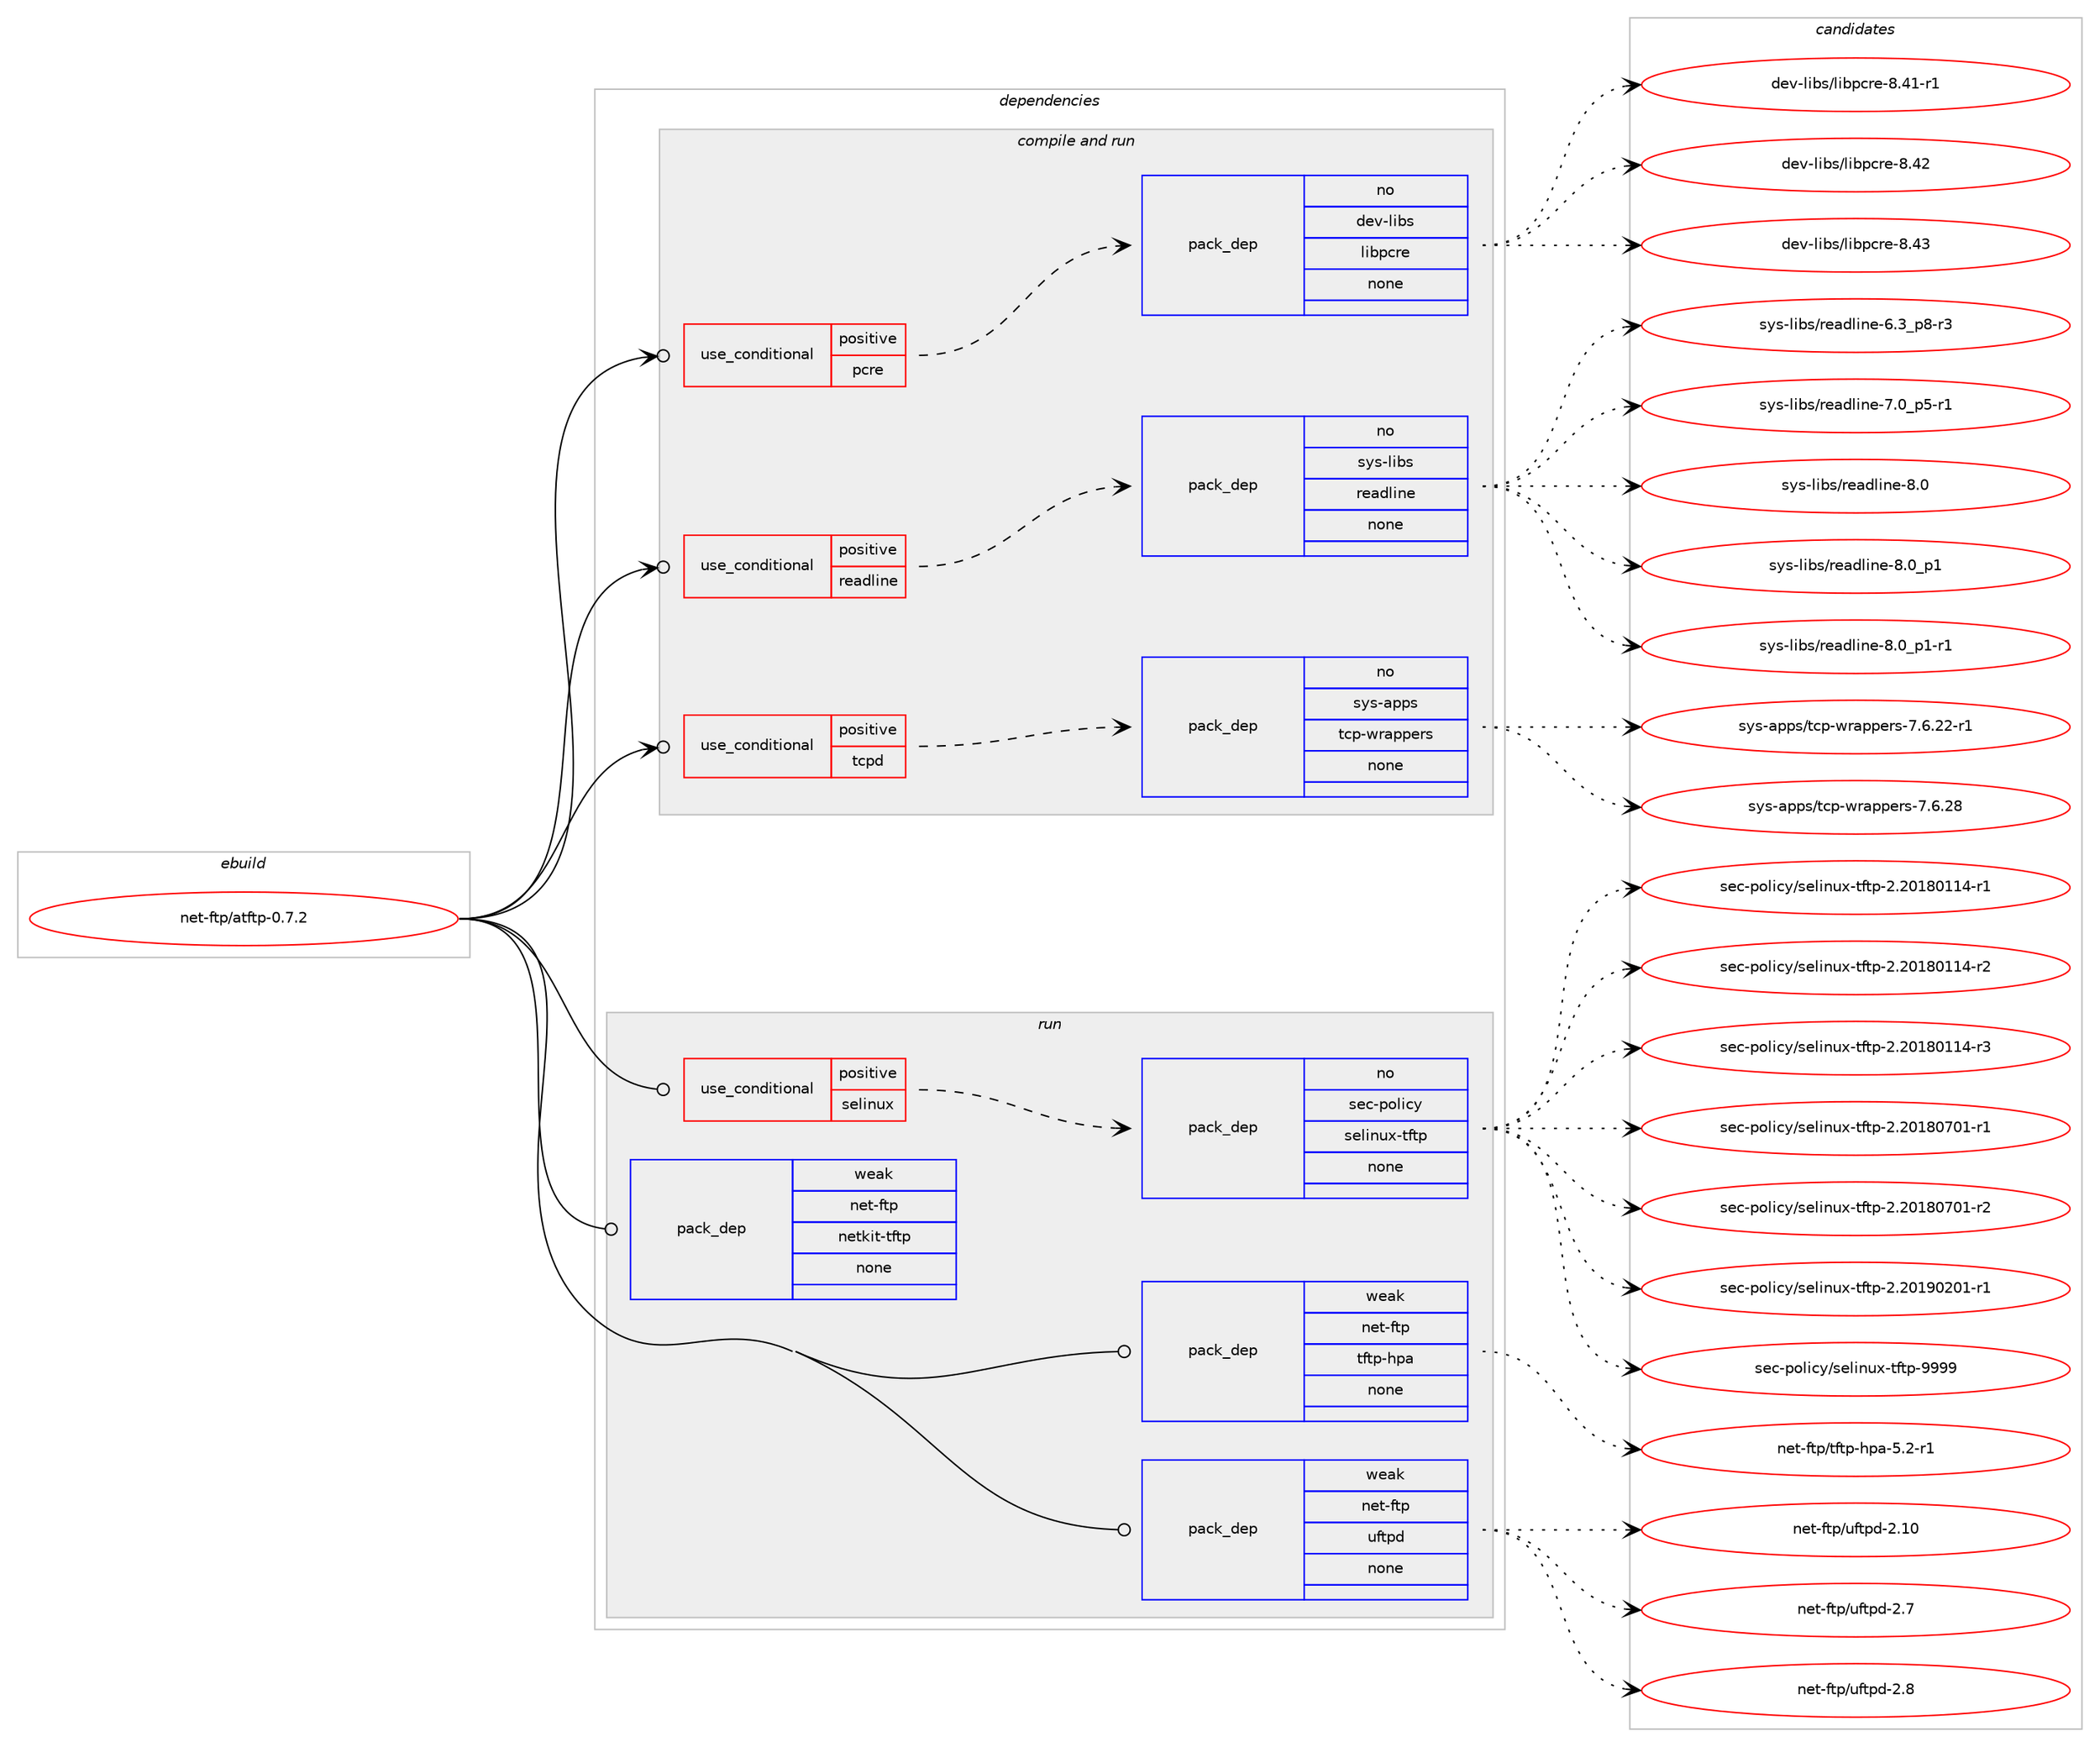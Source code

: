 digraph prolog {

# *************
# Graph options
# *************

newrank=true;
concentrate=true;
compound=true;
graph [rankdir=LR,fontname=Helvetica,fontsize=10,ranksep=1.5];#, ranksep=2.5, nodesep=0.2];
edge  [arrowhead=vee];
node  [fontname=Helvetica,fontsize=10];

# **********
# The ebuild
# **********

subgraph cluster_leftcol {
color=gray;
rank=same;
label=<<i>ebuild</i>>;
id [label="net-ftp/atftp-0.7.2", color=red, width=4, href="../net-ftp/atftp-0.7.2.svg"];
}

# ****************
# The dependencies
# ****************

subgraph cluster_midcol {
color=gray;
label=<<i>dependencies</i>>;
subgraph cluster_compile {
fillcolor="#eeeeee";
style=filled;
label=<<i>compile</i>>;
}
subgraph cluster_compileandrun {
fillcolor="#eeeeee";
style=filled;
label=<<i>compile and run</i>>;
subgraph cond200036 {
dependency821071 [label=<<TABLE BORDER="0" CELLBORDER="1" CELLSPACING="0" CELLPADDING="4"><TR><TD ROWSPAN="3" CELLPADDING="10">use_conditional</TD></TR><TR><TD>positive</TD></TR><TR><TD>pcre</TD></TR></TABLE>>, shape=none, color=red];
subgraph pack606670 {
dependency821072 [label=<<TABLE BORDER="0" CELLBORDER="1" CELLSPACING="0" CELLPADDING="4" WIDTH="220"><TR><TD ROWSPAN="6" CELLPADDING="30">pack_dep</TD></TR><TR><TD WIDTH="110">no</TD></TR><TR><TD>dev-libs</TD></TR><TR><TD>libpcre</TD></TR><TR><TD>none</TD></TR><TR><TD></TD></TR></TABLE>>, shape=none, color=blue];
}
dependency821071:e -> dependency821072:w [weight=20,style="dashed",arrowhead="vee"];
}
id:e -> dependency821071:w [weight=20,style="solid",arrowhead="odotvee"];
subgraph cond200037 {
dependency821073 [label=<<TABLE BORDER="0" CELLBORDER="1" CELLSPACING="0" CELLPADDING="4"><TR><TD ROWSPAN="3" CELLPADDING="10">use_conditional</TD></TR><TR><TD>positive</TD></TR><TR><TD>readline</TD></TR></TABLE>>, shape=none, color=red];
subgraph pack606671 {
dependency821074 [label=<<TABLE BORDER="0" CELLBORDER="1" CELLSPACING="0" CELLPADDING="4" WIDTH="220"><TR><TD ROWSPAN="6" CELLPADDING="30">pack_dep</TD></TR><TR><TD WIDTH="110">no</TD></TR><TR><TD>sys-libs</TD></TR><TR><TD>readline</TD></TR><TR><TD>none</TD></TR><TR><TD></TD></TR></TABLE>>, shape=none, color=blue];
}
dependency821073:e -> dependency821074:w [weight=20,style="dashed",arrowhead="vee"];
}
id:e -> dependency821073:w [weight=20,style="solid",arrowhead="odotvee"];
subgraph cond200038 {
dependency821075 [label=<<TABLE BORDER="0" CELLBORDER="1" CELLSPACING="0" CELLPADDING="4"><TR><TD ROWSPAN="3" CELLPADDING="10">use_conditional</TD></TR><TR><TD>positive</TD></TR><TR><TD>tcpd</TD></TR></TABLE>>, shape=none, color=red];
subgraph pack606672 {
dependency821076 [label=<<TABLE BORDER="0" CELLBORDER="1" CELLSPACING="0" CELLPADDING="4" WIDTH="220"><TR><TD ROWSPAN="6" CELLPADDING="30">pack_dep</TD></TR><TR><TD WIDTH="110">no</TD></TR><TR><TD>sys-apps</TD></TR><TR><TD>tcp-wrappers</TD></TR><TR><TD>none</TD></TR><TR><TD></TD></TR></TABLE>>, shape=none, color=blue];
}
dependency821075:e -> dependency821076:w [weight=20,style="dashed",arrowhead="vee"];
}
id:e -> dependency821075:w [weight=20,style="solid",arrowhead="odotvee"];
}
subgraph cluster_run {
fillcolor="#eeeeee";
style=filled;
label=<<i>run</i>>;
subgraph cond200039 {
dependency821077 [label=<<TABLE BORDER="0" CELLBORDER="1" CELLSPACING="0" CELLPADDING="4"><TR><TD ROWSPAN="3" CELLPADDING="10">use_conditional</TD></TR><TR><TD>positive</TD></TR><TR><TD>selinux</TD></TR></TABLE>>, shape=none, color=red];
subgraph pack606673 {
dependency821078 [label=<<TABLE BORDER="0" CELLBORDER="1" CELLSPACING="0" CELLPADDING="4" WIDTH="220"><TR><TD ROWSPAN="6" CELLPADDING="30">pack_dep</TD></TR><TR><TD WIDTH="110">no</TD></TR><TR><TD>sec-policy</TD></TR><TR><TD>selinux-tftp</TD></TR><TR><TD>none</TD></TR><TR><TD></TD></TR></TABLE>>, shape=none, color=blue];
}
dependency821077:e -> dependency821078:w [weight=20,style="dashed",arrowhead="vee"];
}
id:e -> dependency821077:w [weight=20,style="solid",arrowhead="odot"];
subgraph pack606674 {
dependency821079 [label=<<TABLE BORDER="0" CELLBORDER="1" CELLSPACING="0" CELLPADDING="4" WIDTH="220"><TR><TD ROWSPAN="6" CELLPADDING="30">pack_dep</TD></TR><TR><TD WIDTH="110">weak</TD></TR><TR><TD>net-ftp</TD></TR><TR><TD>netkit-tftp</TD></TR><TR><TD>none</TD></TR><TR><TD></TD></TR></TABLE>>, shape=none, color=blue];
}
id:e -> dependency821079:w [weight=20,style="solid",arrowhead="odot"];
subgraph pack606675 {
dependency821080 [label=<<TABLE BORDER="0" CELLBORDER="1" CELLSPACING="0" CELLPADDING="4" WIDTH="220"><TR><TD ROWSPAN="6" CELLPADDING="30">pack_dep</TD></TR><TR><TD WIDTH="110">weak</TD></TR><TR><TD>net-ftp</TD></TR><TR><TD>tftp-hpa</TD></TR><TR><TD>none</TD></TR><TR><TD></TD></TR></TABLE>>, shape=none, color=blue];
}
id:e -> dependency821080:w [weight=20,style="solid",arrowhead="odot"];
subgraph pack606676 {
dependency821081 [label=<<TABLE BORDER="0" CELLBORDER="1" CELLSPACING="0" CELLPADDING="4" WIDTH="220"><TR><TD ROWSPAN="6" CELLPADDING="30">pack_dep</TD></TR><TR><TD WIDTH="110">weak</TD></TR><TR><TD>net-ftp</TD></TR><TR><TD>uftpd</TD></TR><TR><TD>none</TD></TR><TR><TD></TD></TR></TABLE>>, shape=none, color=blue];
}
id:e -> dependency821081:w [weight=20,style="solid",arrowhead="odot"];
}
}

# **************
# The candidates
# **************

subgraph cluster_choices {
rank=same;
color=gray;
label=<<i>candidates</i>>;

subgraph choice606670 {
color=black;
nodesep=1;
choice100101118451081059811547108105981129911410145564652494511449 [label="dev-libs/libpcre-8.41-r1", color=red, width=4,href="../dev-libs/libpcre-8.41-r1.svg"];
choice10010111845108105981154710810598112991141014556465250 [label="dev-libs/libpcre-8.42", color=red, width=4,href="../dev-libs/libpcre-8.42.svg"];
choice10010111845108105981154710810598112991141014556465251 [label="dev-libs/libpcre-8.43", color=red, width=4,href="../dev-libs/libpcre-8.43.svg"];
dependency821072:e -> choice100101118451081059811547108105981129911410145564652494511449:w [style=dotted,weight="100"];
dependency821072:e -> choice10010111845108105981154710810598112991141014556465250:w [style=dotted,weight="100"];
dependency821072:e -> choice10010111845108105981154710810598112991141014556465251:w [style=dotted,weight="100"];
}
subgraph choice606671 {
color=black;
nodesep=1;
choice115121115451081059811547114101971001081051101014554465195112564511451 [label="sys-libs/readline-6.3_p8-r3", color=red, width=4,href="../sys-libs/readline-6.3_p8-r3.svg"];
choice115121115451081059811547114101971001081051101014555464895112534511449 [label="sys-libs/readline-7.0_p5-r1", color=red, width=4,href="../sys-libs/readline-7.0_p5-r1.svg"];
choice1151211154510810598115471141019710010810511010145564648 [label="sys-libs/readline-8.0", color=red, width=4,href="../sys-libs/readline-8.0.svg"];
choice11512111545108105981154711410197100108105110101455646489511249 [label="sys-libs/readline-8.0_p1", color=red, width=4,href="../sys-libs/readline-8.0_p1.svg"];
choice115121115451081059811547114101971001081051101014556464895112494511449 [label="sys-libs/readline-8.0_p1-r1", color=red, width=4,href="../sys-libs/readline-8.0_p1-r1.svg"];
dependency821074:e -> choice115121115451081059811547114101971001081051101014554465195112564511451:w [style=dotted,weight="100"];
dependency821074:e -> choice115121115451081059811547114101971001081051101014555464895112534511449:w [style=dotted,weight="100"];
dependency821074:e -> choice1151211154510810598115471141019710010810511010145564648:w [style=dotted,weight="100"];
dependency821074:e -> choice11512111545108105981154711410197100108105110101455646489511249:w [style=dotted,weight="100"];
dependency821074:e -> choice115121115451081059811547114101971001081051101014556464895112494511449:w [style=dotted,weight="100"];
}
subgraph choice606672 {
color=black;
nodesep=1;
choice115121115459711211211547116991124511911497112112101114115455546544650504511449 [label="sys-apps/tcp-wrappers-7.6.22-r1", color=red, width=4,href="../sys-apps/tcp-wrappers-7.6.22-r1.svg"];
choice11512111545971121121154711699112451191149711211210111411545554654465056 [label="sys-apps/tcp-wrappers-7.6.28", color=red, width=4,href="../sys-apps/tcp-wrappers-7.6.28.svg"];
dependency821076:e -> choice115121115459711211211547116991124511911497112112101114115455546544650504511449:w [style=dotted,weight="100"];
dependency821076:e -> choice11512111545971121121154711699112451191149711211210111411545554654465056:w [style=dotted,weight="100"];
}
subgraph choice606673 {
color=black;
nodesep=1;
choice115101994511211110810599121471151011081051101171204511610211611245504650484956484949524511449 [label="sec-policy/selinux-tftp-2.20180114-r1", color=red, width=4,href="../sec-policy/selinux-tftp-2.20180114-r1.svg"];
choice115101994511211110810599121471151011081051101171204511610211611245504650484956484949524511450 [label="sec-policy/selinux-tftp-2.20180114-r2", color=red, width=4,href="../sec-policy/selinux-tftp-2.20180114-r2.svg"];
choice115101994511211110810599121471151011081051101171204511610211611245504650484956484949524511451 [label="sec-policy/selinux-tftp-2.20180114-r3", color=red, width=4,href="../sec-policy/selinux-tftp-2.20180114-r3.svg"];
choice115101994511211110810599121471151011081051101171204511610211611245504650484956485548494511449 [label="sec-policy/selinux-tftp-2.20180701-r1", color=red, width=4,href="../sec-policy/selinux-tftp-2.20180701-r1.svg"];
choice115101994511211110810599121471151011081051101171204511610211611245504650484956485548494511450 [label="sec-policy/selinux-tftp-2.20180701-r2", color=red, width=4,href="../sec-policy/selinux-tftp-2.20180701-r2.svg"];
choice115101994511211110810599121471151011081051101171204511610211611245504650484957485048494511449 [label="sec-policy/selinux-tftp-2.20190201-r1", color=red, width=4,href="../sec-policy/selinux-tftp-2.20190201-r1.svg"];
choice11510199451121111081059912147115101108105110117120451161021161124557575757 [label="sec-policy/selinux-tftp-9999", color=red, width=4,href="../sec-policy/selinux-tftp-9999.svg"];
dependency821078:e -> choice115101994511211110810599121471151011081051101171204511610211611245504650484956484949524511449:w [style=dotted,weight="100"];
dependency821078:e -> choice115101994511211110810599121471151011081051101171204511610211611245504650484956484949524511450:w [style=dotted,weight="100"];
dependency821078:e -> choice115101994511211110810599121471151011081051101171204511610211611245504650484956484949524511451:w [style=dotted,weight="100"];
dependency821078:e -> choice115101994511211110810599121471151011081051101171204511610211611245504650484956485548494511449:w [style=dotted,weight="100"];
dependency821078:e -> choice115101994511211110810599121471151011081051101171204511610211611245504650484956485548494511450:w [style=dotted,weight="100"];
dependency821078:e -> choice115101994511211110810599121471151011081051101171204511610211611245504650484957485048494511449:w [style=dotted,weight="100"];
dependency821078:e -> choice11510199451121111081059912147115101108105110117120451161021161124557575757:w [style=dotted,weight="100"];
}
subgraph choice606674 {
color=black;
nodesep=1;
}
subgraph choice606675 {
color=black;
nodesep=1;
choice11010111645102116112471161021161124510411297455346504511449 [label="net-ftp/tftp-hpa-5.2-r1", color=red, width=4,href="../net-ftp/tftp-hpa-5.2-r1.svg"];
dependency821080:e -> choice11010111645102116112471161021161124510411297455346504511449:w [style=dotted,weight="100"];
}
subgraph choice606676 {
color=black;
nodesep=1;
choice11010111645102116112471171021161121004550464948 [label="net-ftp/uftpd-2.10", color=red, width=4,href="../net-ftp/uftpd-2.10.svg"];
choice110101116451021161124711710211611210045504655 [label="net-ftp/uftpd-2.7", color=red, width=4,href="../net-ftp/uftpd-2.7.svg"];
choice110101116451021161124711710211611210045504656 [label="net-ftp/uftpd-2.8", color=red, width=4,href="../net-ftp/uftpd-2.8.svg"];
dependency821081:e -> choice11010111645102116112471171021161121004550464948:w [style=dotted,weight="100"];
dependency821081:e -> choice110101116451021161124711710211611210045504655:w [style=dotted,weight="100"];
dependency821081:e -> choice110101116451021161124711710211611210045504656:w [style=dotted,weight="100"];
}
}

}
